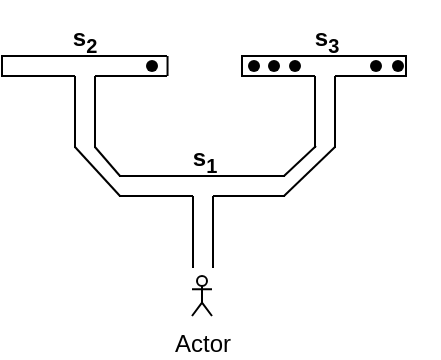 <mxfile version="20.5.3" type="github">
  <diagram id="vQhc-LN_o8leNg1Mxk0Y" name="Seite-1">
    <mxGraphModel dx="2066" dy="1015" grid="1" gridSize="10" guides="1" tooltips="1" connect="1" arrows="1" fold="1" page="1" pageScale="1" pageWidth="827" pageHeight="1169" math="0" shadow="0">
      <root>
        <mxCell id="0" />
        <mxCell id="1" parent="0" />
        <mxCell id="opA1cYsUA3QZYckgHqJ2-3" value="" style="shape=partialRectangle;whiteSpace=wrap;html=1;left=0;right=0;fillColor=none;" parent="1" vertex="1">
          <mxGeometry x="177" y="30" width="35" height="10" as="geometry" />
        </mxCell>
        <mxCell id="opA1cYsUA3QZYckgHqJ2-4" value="" style="shape=partialRectangle;whiteSpace=wrap;html=1;left=0;right=0;fillColor=none;" parent="1" vertex="1">
          <mxGeometry x="130" y="30" width="36" height="10" as="geometry" />
        </mxCell>
        <mxCell id="opA1cYsUA3QZYckgHqJ2-7" value="" style="shape=partialRectangle;whiteSpace=wrap;html=1;left=0;right=0;fillColor=none;rotation=90;" parent="1" vertex="1">
          <mxGeometry x="154" y="53" width="35" height="10" as="geometry" />
        </mxCell>
        <mxCell id="opA1cYsUA3QZYckgHqJ2-11" value="" style="endArrow=none;html=1;rounded=0;exitX=0;exitY=0;exitDx=0;exitDy=0;" parent="1" source="opA1cYsUA3QZYckgHqJ2-4" edge="1">
          <mxGeometry width="50" height="50" relative="1" as="geometry">
            <mxPoint x="170" y="80" as="sourcePoint" />
            <mxPoint x="200" y="30" as="targetPoint" />
          </mxGeometry>
        </mxCell>
        <mxCell id="opA1cYsUA3QZYckgHqJ2-12" value="" style="shape=partialRectangle;whiteSpace=wrap;html=1;left=0;right=0;fillColor=none;" parent="1" vertex="1">
          <mxGeometry x="57" y="30" width="35" height="10" as="geometry" />
        </mxCell>
        <mxCell id="opA1cYsUA3QZYckgHqJ2-13" value="" style="shape=partialRectangle;whiteSpace=wrap;html=1;left=0;right=0;fillColor=none;" parent="1" vertex="1">
          <mxGeometry x="10" y="30" width="36" height="10" as="geometry" />
        </mxCell>
        <mxCell id="opA1cYsUA3QZYckgHqJ2-14" value="" style="shape=partialRectangle;whiteSpace=wrap;html=1;left=0;right=0;fillColor=none;rotation=90;" parent="1" vertex="1">
          <mxGeometry x="34" y="53" width="35" height="10" as="geometry" />
        </mxCell>
        <mxCell id="opA1cYsUA3QZYckgHqJ2-15" value="" style="endArrow=none;html=1;rounded=0;exitX=0;exitY=0;exitDx=0;exitDy=0;" parent="1" source="opA1cYsUA3QZYckgHqJ2-13" edge="1">
          <mxGeometry width="50" height="50" relative="1" as="geometry">
            <mxPoint x="50" y="80" as="sourcePoint" />
            <mxPoint x="80" y="30" as="targetPoint" />
          </mxGeometry>
        </mxCell>
        <mxCell id="opA1cYsUA3QZYckgHqJ2-17" value="" style="shape=partialRectangle;whiteSpace=wrap;html=1;left=0;right=0;fillColor=none;" parent="1" vertex="1">
          <mxGeometry x="116" y="90" width="35" height="10" as="geometry" />
        </mxCell>
        <mxCell id="opA1cYsUA3QZYckgHqJ2-18" value="" style="shape=partialRectangle;whiteSpace=wrap;html=1;left=0;right=0;fillColor=none;" parent="1" vertex="1">
          <mxGeometry x="69" y="90" width="36" height="10" as="geometry" />
        </mxCell>
        <mxCell id="opA1cYsUA3QZYckgHqJ2-19" value="" style="shape=partialRectangle;whiteSpace=wrap;html=1;left=0;right=0;fillColor=none;rotation=90;" parent="1" vertex="1">
          <mxGeometry x="93" y="113" width="35" height="10" as="geometry" />
        </mxCell>
        <mxCell id="opA1cYsUA3QZYckgHqJ2-20" value="" style="endArrow=none;html=1;rounded=0;exitX=0;exitY=0;exitDx=0;exitDy=0;" parent="1" source="opA1cYsUA3QZYckgHqJ2-18" edge="1">
          <mxGeometry width="50" height="50" relative="1" as="geometry">
            <mxPoint x="109" y="140" as="sourcePoint" />
            <mxPoint x="139" y="90" as="targetPoint" />
          </mxGeometry>
        </mxCell>
        <mxCell id="opA1cYsUA3QZYckgHqJ2-22" value="" style="endArrow=none;html=1;rounded=0;exitX=1;exitY=0;exitDx=0;exitDy=0;" parent="1" source="opA1cYsUA3QZYckgHqJ2-17" edge="1">
          <mxGeometry width="50" height="50" relative="1" as="geometry">
            <mxPoint x="117" y="125" as="sourcePoint" />
            <mxPoint x="167" y="75" as="targetPoint" />
          </mxGeometry>
        </mxCell>
        <mxCell id="opA1cYsUA3QZYckgHqJ2-23" value="" style="endArrow=none;html=1;rounded=0;exitX=1;exitY=0;exitDx=0;exitDy=0;entryX=1;entryY=0;entryDx=0;entryDy=0;" parent="1" target="opA1cYsUA3QZYckgHqJ2-7" edge="1">
          <mxGeometry width="50" height="50" relative="1" as="geometry">
            <mxPoint x="151" y="100" as="sourcePoint" />
            <mxPoint x="167" y="85" as="targetPoint" />
          </mxGeometry>
        </mxCell>
        <mxCell id="opA1cYsUA3QZYckgHqJ2-24" value="" style="endArrow=none;html=1;rounded=0;entryX=1;entryY=0;entryDx=0;entryDy=0;exitX=0;exitY=0;exitDx=0;exitDy=0;" parent="1" source="opA1cYsUA3QZYckgHqJ2-18" target="opA1cYsUA3QZYckgHqJ2-14" edge="1">
          <mxGeometry width="50" height="50" relative="1" as="geometry">
            <mxPoint x="280" y="130" as="sourcePoint" />
            <mxPoint x="330" y="80" as="targetPoint" />
          </mxGeometry>
        </mxCell>
        <mxCell id="opA1cYsUA3QZYckgHqJ2-25" value="" style="endArrow=none;html=1;rounded=0;exitX=0;exitY=1;exitDx=0;exitDy=0;entryX=1;entryY=1;entryDx=0;entryDy=0;" parent="1" source="opA1cYsUA3QZYckgHqJ2-18" target="opA1cYsUA3QZYckgHqJ2-14" edge="1">
          <mxGeometry width="50" height="50" relative="1" as="geometry">
            <mxPoint x="171" y="110" as="sourcePoint" />
            <mxPoint x="187" y="95" as="targetPoint" />
          </mxGeometry>
        </mxCell>
        <mxCell id="opA1cYsUA3QZYckgHqJ2-27" value="Actor" style="shape=umlActor;verticalLabelPosition=bottom;verticalAlign=top;html=1;outlineConnect=0;" parent="1" vertex="1">
          <mxGeometry x="105" y="140" width="10" height="20" as="geometry" />
        </mxCell>
        <mxCell id="opA1cYsUA3QZYckgHqJ2-37" value="&lt;span style=&quot;font-size: 12px;&quot;&gt;s&lt;sub&gt;2&lt;/sub&gt;&lt;/span&gt;" style="text;strokeColor=none;fillColor=none;html=1;fontSize=24;fontStyle=1;verticalAlign=middle;align=center;" parent="1" vertex="1">
          <mxGeometry x="46" y="10" width="10" height="13" as="geometry" />
        </mxCell>
        <mxCell id="opA1cYsUA3QZYckgHqJ2-38" value="&lt;span style=&quot;font-size: 12px;&quot;&gt;s&lt;sub&gt;1&lt;br&gt;&lt;/sub&gt;&lt;/span&gt;" style="text;strokeColor=none;fillColor=none;html=1;fontSize=24;fontStyle=1;verticalAlign=middle;align=center;" parent="1" vertex="1">
          <mxGeometry x="105.5" y="70" width="10" height="13" as="geometry" />
        </mxCell>
        <mxCell id="opA1cYsUA3QZYckgHqJ2-39" value="&lt;span style=&quot;font-size: 12px;&quot;&gt;s&lt;sub&gt;3&lt;br&gt;&lt;/sub&gt;&lt;/span&gt;" style="text;strokeColor=none;fillColor=none;html=1;fontSize=24;fontStyle=1;verticalAlign=middle;align=center;" parent="1" vertex="1">
          <mxGeometry x="166.5" y="10" width="10" height="13" as="geometry" />
        </mxCell>
        <mxCell id="opA1cYsUA3QZYckgHqJ2-43" value="" style="endArrow=none;html=1;rounded=0;fontSize=12;entryX=1;entryY=0;entryDx=0;entryDy=0;exitX=1;exitY=1;exitDx=0;exitDy=0;" parent="1" source="opA1cYsUA3QZYckgHqJ2-3" target="opA1cYsUA3QZYckgHqJ2-3" edge="1">
          <mxGeometry width="50" height="50" relative="1" as="geometry">
            <mxPoint x="190" y="100" as="sourcePoint" />
            <mxPoint x="240" y="50" as="targetPoint" />
          </mxGeometry>
        </mxCell>
        <mxCell id="opA1cYsUA3QZYckgHqJ2-44" value="" style="endArrow=none;html=1;rounded=0;fontSize=12;entryX=1;entryY=0;entryDx=0;entryDy=0;exitX=1;exitY=1;exitDx=0;exitDy=0;" parent="1" edge="1">
          <mxGeometry width="50" height="50" relative="1" as="geometry">
            <mxPoint x="130" y="40" as="sourcePoint" />
            <mxPoint x="130" y="30" as="targetPoint" />
          </mxGeometry>
        </mxCell>
        <mxCell id="opA1cYsUA3QZYckgHqJ2-45" value="" style="endArrow=none;html=1;rounded=0;fontSize=12;entryX=1;entryY=0;entryDx=0;entryDy=0;exitX=1;exitY=1;exitDx=0;exitDy=0;" parent="1" edge="1">
          <mxGeometry width="50" height="50" relative="1" as="geometry">
            <mxPoint x="92.77" y="40" as="sourcePoint" />
            <mxPoint x="92.77" y="30" as="targetPoint" />
          </mxGeometry>
        </mxCell>
        <mxCell id="opA1cYsUA3QZYckgHqJ2-46" value="" style="endArrow=none;html=1;rounded=0;fontSize=12;entryX=1;entryY=0;entryDx=0;entryDy=0;exitX=1;exitY=1;exitDx=0;exitDy=0;" parent="1" edge="1">
          <mxGeometry width="50" height="50" relative="1" as="geometry">
            <mxPoint x="10" y="40" as="sourcePoint" />
            <mxPoint x="10" y="30" as="targetPoint" />
          </mxGeometry>
        </mxCell>
        <mxCell id="opA1cYsUA3QZYckgHqJ2-47" value="" style="shape=waypoint;sketch=0;fillStyle=solid;size=6;pointerEvents=1;points=[];fillColor=none;resizable=0;rotatable=0;perimeter=centerPerimeter;snapToPoint=1;fontSize=12;" parent="1" vertex="1">
          <mxGeometry x="65" y="15" width="40" height="40" as="geometry" />
        </mxCell>
        <mxCell id="opA1cYsUA3QZYckgHqJ2-48" value="" style="shape=waypoint;sketch=0;fillStyle=solid;size=6;pointerEvents=1;points=[];fillColor=none;resizable=0;rotatable=0;perimeter=centerPerimeter;snapToPoint=1;fontSize=12;" parent="1" vertex="1">
          <mxGeometry x="116" y="15" width="40" height="40" as="geometry" />
        </mxCell>
        <mxCell id="opA1cYsUA3QZYckgHqJ2-49" value="" style="shape=waypoint;sketch=0;fillStyle=solid;size=6;pointerEvents=1;points=[];fillColor=none;resizable=0;rotatable=0;perimeter=centerPerimeter;snapToPoint=1;fontSize=12;" parent="1" vertex="1">
          <mxGeometry x="126" y="15" width="40" height="40" as="geometry" />
        </mxCell>
        <mxCell id="opA1cYsUA3QZYckgHqJ2-50" value="" style="shape=waypoint;sketch=0;fillStyle=solid;size=6;pointerEvents=1;points=[];fillColor=none;resizable=0;rotatable=0;perimeter=centerPerimeter;snapToPoint=1;fontSize=12;" parent="1" vertex="1">
          <mxGeometry x="188" y="15" width="40" height="40" as="geometry" />
        </mxCell>
        <mxCell id="opA1cYsUA3QZYckgHqJ2-51" value="" style="shape=waypoint;sketch=0;fillStyle=solid;size=6;pointerEvents=1;points=[];fillColor=none;resizable=0;rotatable=0;perimeter=centerPerimeter;snapToPoint=1;fontSize=12;" parent="1" vertex="1">
          <mxGeometry x="136.5" y="15" width="40" height="40" as="geometry" />
        </mxCell>
        <mxCell id="opA1cYsUA3QZYckgHqJ2-52" value="" style="shape=waypoint;sketch=0;fillStyle=solid;size=6;pointerEvents=1;points=[];fillColor=none;resizable=0;rotatable=0;perimeter=centerPerimeter;snapToPoint=1;fontSize=12;" parent="1" vertex="1">
          <mxGeometry x="177" y="15" width="40" height="40" as="geometry" />
        </mxCell>
      </root>
    </mxGraphModel>
  </diagram>
</mxfile>
